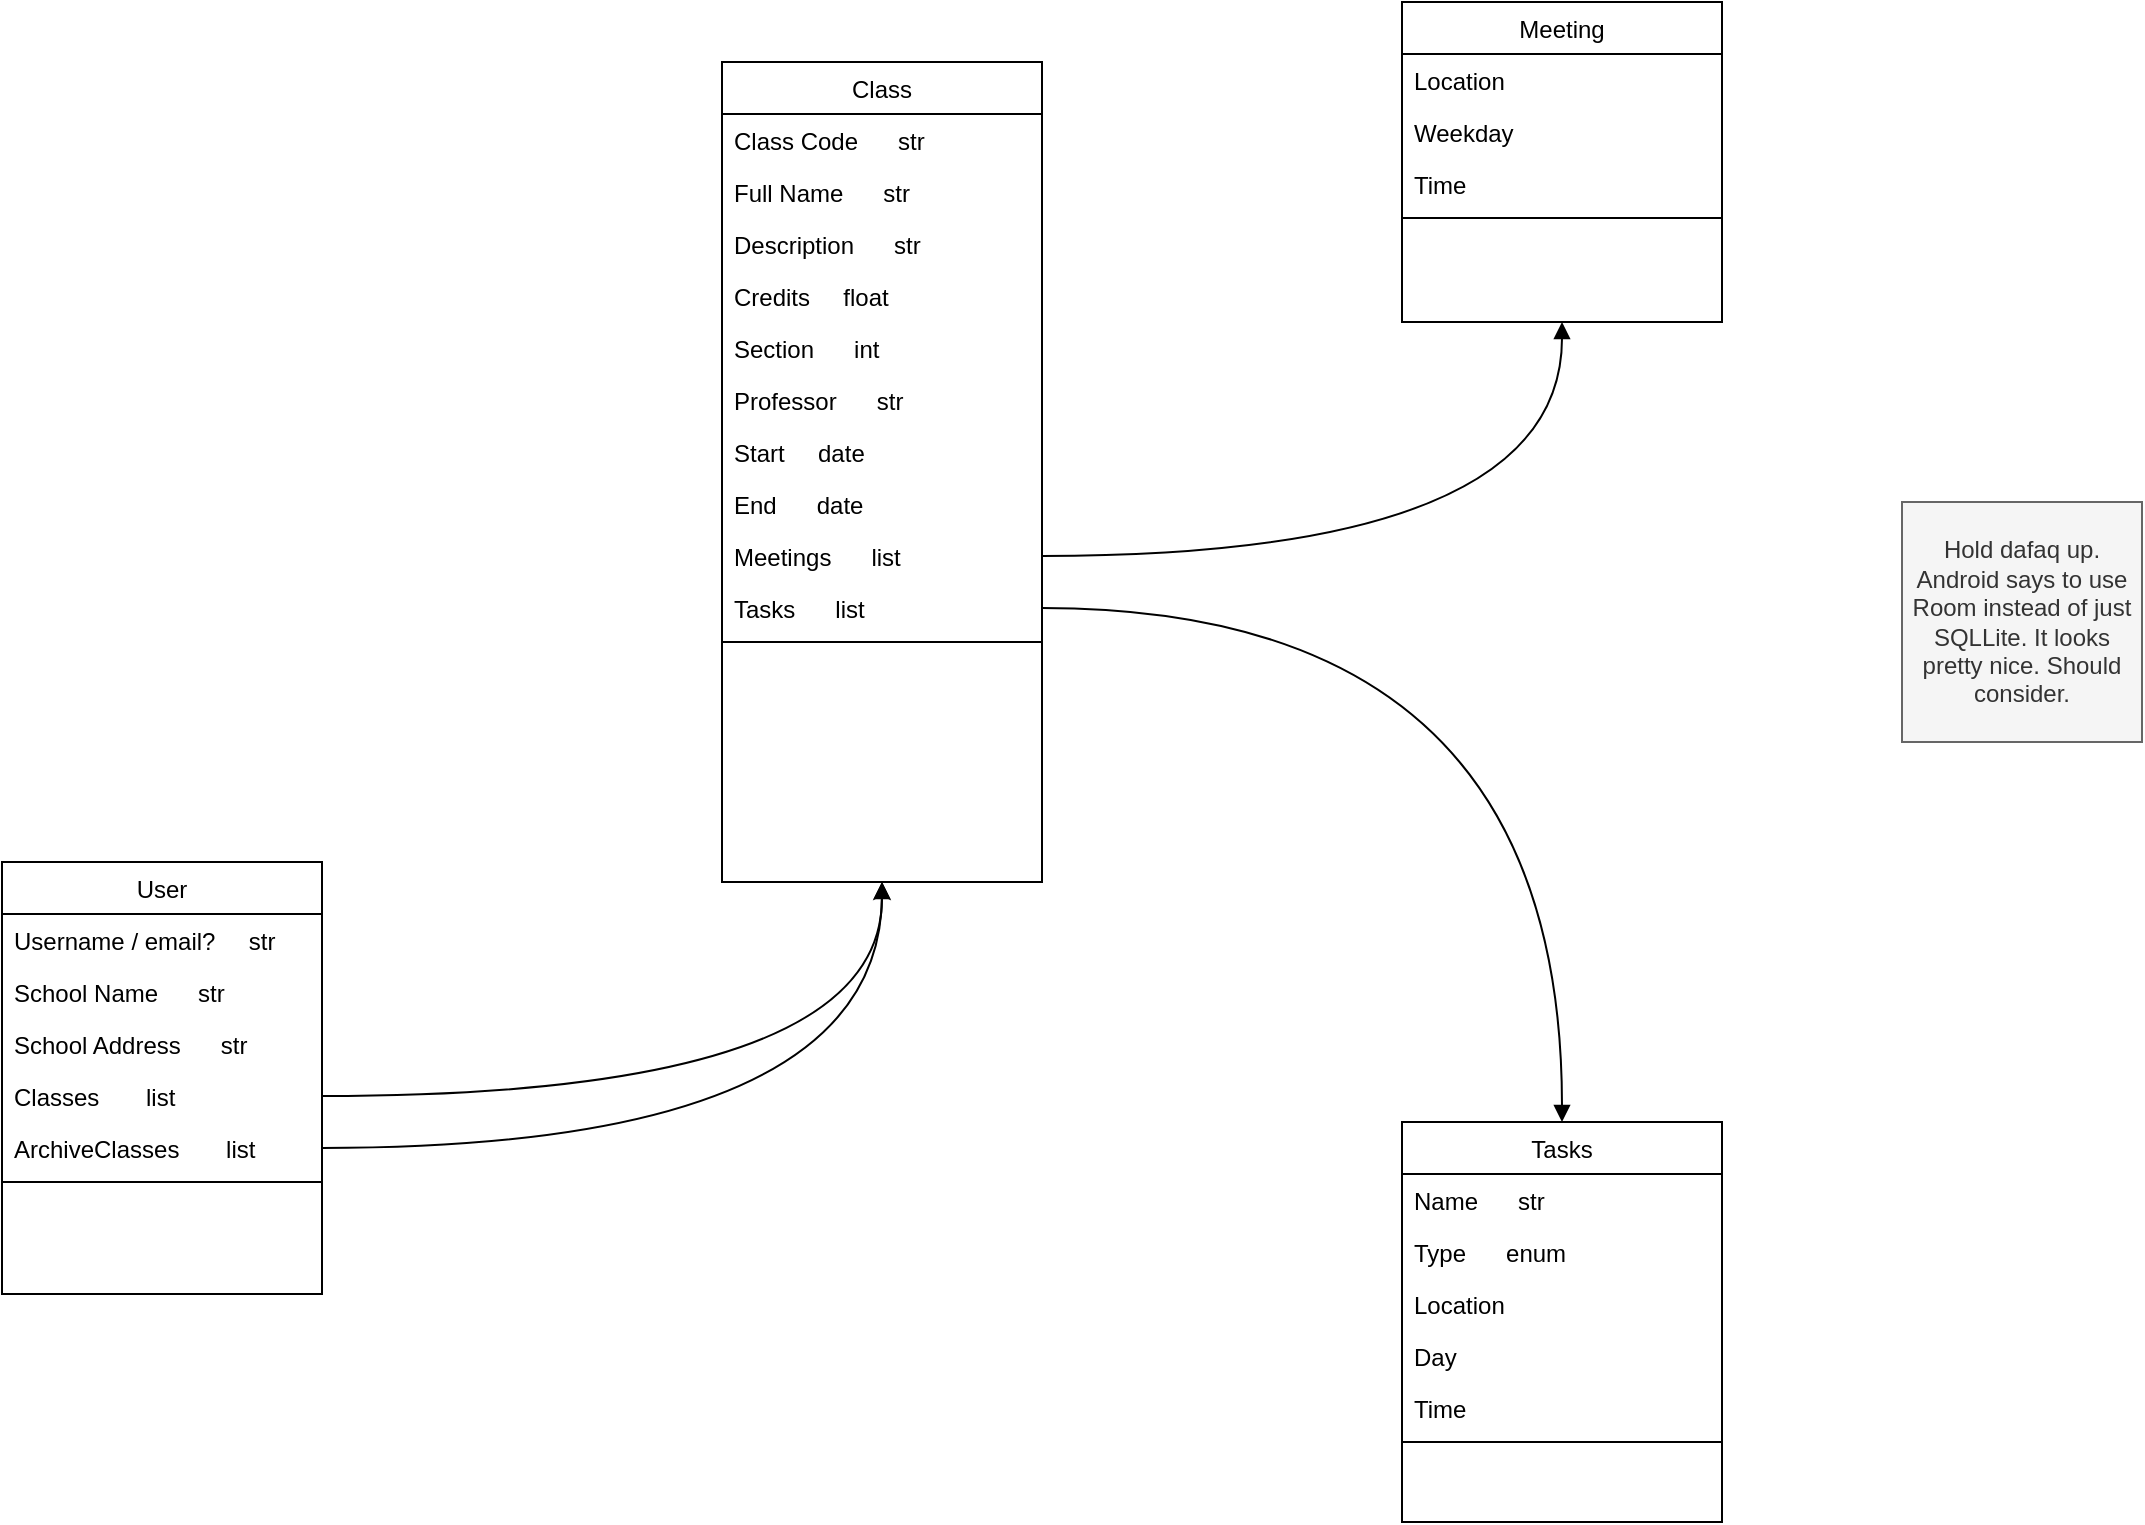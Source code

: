 <mxfile version="17.2.2" type="device"><diagram id="51RFBl5BX8jSnTpp-0j5" name="Class"><mxGraphModel dx="542" dy="825" grid="1" gridSize="10" guides="1" tooltips="1" connect="1" arrows="1" fold="1" page="1" pageScale="1" pageWidth="1600" pageHeight="900" math="0" shadow="0"><root><mxCell id="0"/><mxCell id="1" parent="0"/><mxCell id="RF48MEJknoBp37gOZkcG-55" style="edgeStyle=orthogonalEdgeStyle;rounded=0;orthogonalLoop=1;jettySize=auto;html=1;startArrow=none;startFill=0;endArrow=block;endFill=1;curved=1;" parent="1" source="RF48MEJknoBp37gOZkcG-40" target="RF48MEJknoBp37gOZkcG-14" edge="1"><mxGeometry relative="1" as="geometry"/></mxCell><mxCell id="RF48MEJknoBp37gOZkcG-7" value="Class" style="swimlane;fontStyle=0;align=center;verticalAlign=top;childLayout=stackLayout;horizontal=1;startSize=26;horizontalStack=0;resizeParent=1;resizeLast=0;collapsible=1;marginBottom=0;rounded=0;shadow=0;strokeWidth=1;" parent="1" vertex="1"><mxGeometry x="380" y="60" width="160" height="410" as="geometry"><mxRectangle x="130" y="380" width="160" height="26" as="alternateBounds"/></mxGeometry></mxCell><mxCell id="RF48MEJknoBp37gOZkcG-8" value="Class Code      str" style="text;align=left;verticalAlign=top;spacingLeft=4;spacingRight=4;overflow=hidden;rotatable=0;points=[[0,0.5],[1,0.5]];portConstraint=eastwest;" parent="RF48MEJknoBp37gOZkcG-7" vertex="1"><mxGeometry y="26" width="160" height="26" as="geometry"/></mxCell><mxCell id="RF48MEJknoBp37gOZkcG-9" value="Full Name      str" style="text;align=left;verticalAlign=top;spacingLeft=4;spacingRight=4;overflow=hidden;rotatable=0;points=[[0,0.5],[1,0.5]];portConstraint=eastwest;rounded=0;shadow=0;html=0;" parent="RF48MEJknoBp37gOZkcG-7" vertex="1"><mxGeometry y="52" width="160" height="26" as="geometry"/></mxCell><mxCell id="RF48MEJknoBp37gOZkcG-32" value="Description      str" style="text;align=left;verticalAlign=top;spacingLeft=4;spacingRight=4;overflow=hidden;rotatable=0;points=[[0,0.5],[1,0.5]];portConstraint=eastwest;rounded=0;shadow=0;html=0;" parent="RF48MEJknoBp37gOZkcG-7" vertex="1"><mxGeometry y="78" width="160" height="26" as="geometry"/></mxCell><mxCell id="mxMSForpnmncde7PFnli-4" value="Credits     float" style="text;align=left;verticalAlign=top;spacingLeft=4;spacingRight=4;overflow=hidden;rotatable=0;points=[[0,0.5],[1,0.5]];portConstraint=eastwest;rounded=0;shadow=0;html=0;" parent="RF48MEJknoBp37gOZkcG-7" vertex="1"><mxGeometry y="104" width="160" height="26" as="geometry"/></mxCell><mxCell id="mxMSForpnmncde7PFnli-5" value="Section      int" style="text;align=left;verticalAlign=top;spacingLeft=4;spacingRight=4;overflow=hidden;rotatable=0;points=[[0,0.5],[1,0.5]];portConstraint=eastwest;rounded=0;shadow=0;html=0;" parent="RF48MEJknoBp37gOZkcG-7" vertex="1"><mxGeometry y="130" width="160" height="26" as="geometry"/></mxCell><mxCell id="RF48MEJknoBp37gOZkcG-38" value="Professor      str" style="text;align=left;verticalAlign=top;spacingLeft=4;spacingRight=4;overflow=hidden;rotatable=0;points=[[0,0.5],[1,0.5]];portConstraint=eastwest;rounded=0;shadow=0;html=0;" parent="RF48MEJknoBp37gOZkcG-7" vertex="1"><mxGeometry y="156" width="160" height="26" as="geometry"/></mxCell><mxCell id="mxMSForpnmncde7PFnli-9" value="Start     date" style="text;align=left;verticalAlign=top;spacingLeft=4;spacingRight=4;overflow=hidden;rotatable=0;points=[[0,0.5],[1,0.5]];portConstraint=eastwest;rounded=0;shadow=0;html=0;" parent="RF48MEJknoBp37gOZkcG-7" vertex="1"><mxGeometry y="182" width="160" height="26" as="geometry"/></mxCell><mxCell id="mxMSForpnmncde7PFnli-10" value="End      date" style="text;align=left;verticalAlign=top;spacingLeft=4;spacingRight=4;overflow=hidden;rotatable=0;points=[[0,0.5],[1,0.5]];portConstraint=eastwest;rounded=0;shadow=0;html=0;" parent="RF48MEJknoBp37gOZkcG-7" vertex="1"><mxGeometry y="208" width="160" height="26" as="geometry"/></mxCell><mxCell id="RF48MEJknoBp37gOZkcG-40" value="Meetings      list" style="text;align=left;verticalAlign=top;spacingLeft=4;spacingRight=4;overflow=hidden;rotatable=0;points=[[0,0.5],[1,0.5]];portConstraint=eastwest;rounded=0;shadow=0;html=0;" parent="RF48MEJknoBp37gOZkcG-7" vertex="1"><mxGeometry y="234" width="160" height="26" as="geometry"/></mxCell><mxCell id="RF48MEJknoBp37gOZkcG-39" value="Tasks      list" style="text;align=left;verticalAlign=top;spacingLeft=4;spacingRight=4;overflow=hidden;rotatable=0;points=[[0,0.5],[1,0.5]];portConstraint=eastwest;rounded=0;shadow=0;html=0;" parent="RF48MEJknoBp37gOZkcG-7" vertex="1"><mxGeometry y="260" width="160" height="26" as="geometry"/></mxCell><mxCell id="RF48MEJknoBp37gOZkcG-10" value="" style="line;html=1;strokeWidth=1;align=left;verticalAlign=middle;spacingTop=-1;spacingLeft=3;spacingRight=3;rotatable=0;labelPosition=right;points=[];portConstraint=eastwest;" parent="RF48MEJknoBp37gOZkcG-7" vertex="1"><mxGeometry y="286" width="160" height="8" as="geometry"/></mxCell><mxCell id="RF48MEJknoBp37gOZkcG-14" value="Meeting" style="swimlane;fontStyle=0;align=center;verticalAlign=top;childLayout=stackLayout;horizontal=1;startSize=26;horizontalStack=0;resizeParent=1;resizeLast=0;collapsible=1;marginBottom=0;rounded=0;shadow=0;strokeWidth=1;" parent="1" vertex="1"><mxGeometry x="720" y="30" width="160" height="160" as="geometry"><mxRectangle x="340" y="380" width="170" height="26" as="alternateBounds"/></mxGeometry></mxCell><mxCell id="RF48MEJknoBp37gOZkcG-15" value="Location" style="text;align=left;verticalAlign=top;spacingLeft=4;spacingRight=4;overflow=hidden;rotatable=0;points=[[0,0.5],[1,0.5]];portConstraint=eastwest;" parent="RF48MEJknoBp37gOZkcG-14" vertex="1"><mxGeometry y="26" width="160" height="26" as="geometry"/></mxCell><mxCell id="RF48MEJknoBp37gOZkcG-45" value="Weekday" style="text;align=left;verticalAlign=top;spacingLeft=4;spacingRight=4;overflow=hidden;rotatable=0;points=[[0,0.5],[1,0.5]];portConstraint=eastwest;" parent="RF48MEJknoBp37gOZkcG-14" vertex="1"><mxGeometry y="52" width="160" height="26" as="geometry"/></mxCell><mxCell id="RF48MEJknoBp37gOZkcG-46" value="Time" style="text;align=left;verticalAlign=top;spacingLeft=4;spacingRight=4;overflow=hidden;rotatable=0;points=[[0,0.5],[1,0.5]];portConstraint=eastwest;" parent="RF48MEJknoBp37gOZkcG-14" vertex="1"><mxGeometry y="78" width="160" height="26" as="geometry"/></mxCell><mxCell id="RF48MEJknoBp37gOZkcG-16" value="" style="line;html=1;strokeWidth=1;align=left;verticalAlign=middle;spacingTop=-1;spacingLeft=3;spacingRight=3;rotatable=0;labelPosition=right;points=[];portConstraint=eastwest;" parent="RF48MEJknoBp37gOZkcG-14" vertex="1"><mxGeometry y="104" width="160" height="8" as="geometry"/></mxCell><mxCell id="RF48MEJknoBp37gOZkcG-62" style="edgeStyle=orthogonalEdgeStyle;rounded=0;orthogonalLoop=1;jettySize=auto;html=1;startArrow=none;startFill=0;endArrow=block;endFill=1;curved=1;" parent="1" source="RF48MEJknoBp37gOZkcG-22" target="RF48MEJknoBp37gOZkcG-7" edge="1"><mxGeometry relative="1" as="geometry"/></mxCell><mxCell id="RF48MEJknoBp37gOZkcG-63" style="edgeStyle=orthogonalEdgeStyle;rounded=0;orthogonalLoop=1;jettySize=auto;html=1;startArrow=none;startFill=0;endArrow=block;endFill=1;curved=1;" parent="1" source="RF48MEJknoBp37gOZkcG-39" target="RF48MEJknoBp37gOZkcG-48" edge="1"><mxGeometry relative="1" as="geometry"/></mxCell><mxCell id="RF48MEJknoBp37gOZkcG-18" value="User" style="swimlane;fontStyle=0;align=center;verticalAlign=top;childLayout=stackLayout;horizontal=1;startSize=26;horizontalStack=0;resizeParent=1;resizeLast=0;collapsible=1;marginBottom=0;rounded=0;shadow=0;strokeWidth=1;" parent="1" vertex="1"><mxGeometry x="20" y="460" width="160" height="216" as="geometry"><mxRectangle x="550" y="140" width="160" height="26" as="alternateBounds"/></mxGeometry></mxCell><mxCell id="RF48MEJknoBp37gOZkcG-19" value="Username / email?     str" style="text;align=left;verticalAlign=top;spacingLeft=4;spacingRight=4;overflow=hidden;rotatable=0;points=[[0,0.5],[1,0.5]];portConstraint=eastwest;" parent="RF48MEJknoBp37gOZkcG-18" vertex="1"><mxGeometry y="26" width="160" height="26" as="geometry"/></mxCell><mxCell id="RF48MEJknoBp37gOZkcG-21" value="School Name      str" style="text;align=left;verticalAlign=top;spacingLeft=4;spacingRight=4;overflow=hidden;rotatable=0;points=[[0,0.5],[1,0.5]];portConstraint=eastwest;rounded=0;shadow=0;html=0;" parent="RF48MEJknoBp37gOZkcG-18" vertex="1"><mxGeometry y="52" width="160" height="26" as="geometry"/></mxCell><mxCell id="mxMSForpnmncde7PFnli-3" value="School Address      str" style="text;align=left;verticalAlign=top;spacingLeft=4;spacingRight=4;overflow=hidden;rotatable=0;points=[[0,0.5],[1,0.5]];portConstraint=eastwest;rounded=0;shadow=0;html=0;" parent="RF48MEJknoBp37gOZkcG-18" vertex="1"><mxGeometry y="78" width="160" height="26" as="geometry"/></mxCell><mxCell id="RF48MEJknoBp37gOZkcG-22" value="Classes       list" style="text;align=left;verticalAlign=top;spacingLeft=4;spacingRight=4;overflow=hidden;rotatable=0;points=[[0,0.5],[1,0.5]];portConstraint=eastwest;rounded=0;shadow=0;html=0;" parent="RF48MEJknoBp37gOZkcG-18" vertex="1"><mxGeometry y="104" width="160" height="26" as="geometry"/></mxCell><mxCell id="mxMSForpnmncde7PFnli-7" value="ArchiveClasses       list" style="text;align=left;verticalAlign=top;spacingLeft=4;spacingRight=4;overflow=hidden;rotatable=0;points=[[0,0.5],[1,0.5]];portConstraint=eastwest;rounded=0;shadow=0;html=0;" parent="RF48MEJknoBp37gOZkcG-18" vertex="1"><mxGeometry y="130" width="160" height="26" as="geometry"/></mxCell><mxCell id="RF48MEJknoBp37gOZkcG-24" value="" style="line;html=1;strokeWidth=1;align=left;verticalAlign=middle;spacingTop=-1;spacingLeft=3;spacingRight=3;rotatable=0;labelPosition=right;points=[];portConstraint=eastwest;" parent="RF48MEJknoBp37gOZkcG-18" vertex="1"><mxGeometry y="156" width="160" height="8" as="geometry"/></mxCell><mxCell id="RF48MEJknoBp37gOZkcG-48" value="Tasks" style="swimlane;fontStyle=0;align=center;verticalAlign=top;childLayout=stackLayout;horizontal=1;startSize=26;horizontalStack=0;resizeParent=1;resizeLast=0;collapsible=1;marginBottom=0;rounded=0;shadow=0;strokeWidth=1;" parent="1" vertex="1"><mxGeometry x="720" y="590" width="160" height="200" as="geometry"><mxRectangle x="340" y="380" width="170" height="26" as="alternateBounds"/></mxGeometry></mxCell><mxCell id="RF48MEJknoBp37gOZkcG-53" value="Name      str" style="text;align=left;verticalAlign=top;spacingLeft=4;spacingRight=4;overflow=hidden;rotatable=0;points=[[0,0.5],[1,0.5]];portConstraint=eastwest;" parent="RF48MEJknoBp37gOZkcG-48" vertex="1"><mxGeometry y="26" width="160" height="26" as="geometry"/></mxCell><mxCell id="RF48MEJknoBp37gOZkcG-54" value="Type      enum" style="text;align=left;verticalAlign=top;spacingLeft=4;spacingRight=4;overflow=hidden;rotatable=0;points=[[0,0.5],[1,0.5]];portConstraint=eastwest;" parent="RF48MEJknoBp37gOZkcG-48" vertex="1"><mxGeometry y="52" width="160" height="26" as="geometry"/></mxCell><mxCell id="RF48MEJknoBp37gOZkcG-49" value="Location" style="text;align=left;verticalAlign=top;spacingLeft=4;spacingRight=4;overflow=hidden;rotatable=0;points=[[0,0.5],[1,0.5]];portConstraint=eastwest;" parent="RF48MEJknoBp37gOZkcG-48" vertex="1"><mxGeometry y="78" width="160" height="26" as="geometry"/></mxCell><mxCell id="RF48MEJknoBp37gOZkcG-50" value="Day" style="text;align=left;verticalAlign=top;spacingLeft=4;spacingRight=4;overflow=hidden;rotatable=0;points=[[0,0.5],[1,0.5]];portConstraint=eastwest;" parent="RF48MEJknoBp37gOZkcG-48" vertex="1"><mxGeometry y="104" width="160" height="26" as="geometry"/></mxCell><mxCell id="RF48MEJknoBp37gOZkcG-51" value="Time" style="text;align=left;verticalAlign=top;spacingLeft=4;spacingRight=4;overflow=hidden;rotatable=0;points=[[0,0.5],[1,0.5]];portConstraint=eastwest;" parent="RF48MEJknoBp37gOZkcG-48" vertex="1"><mxGeometry y="130" width="160" height="26" as="geometry"/></mxCell><mxCell id="RF48MEJknoBp37gOZkcG-52" value="" style="line;html=1;strokeWidth=1;align=left;verticalAlign=middle;spacingTop=-1;spacingLeft=3;spacingRight=3;rotatable=0;labelPosition=right;points=[];portConstraint=eastwest;" parent="RF48MEJknoBp37gOZkcG-48" vertex="1"><mxGeometry y="156" width="160" height="8" as="geometry"/></mxCell><mxCell id="mxMSForpnmncde7PFnli-8" style="edgeStyle=orthogonalEdgeStyle;curved=1;orthogonalLoop=1;jettySize=auto;html=1;" parent="1" source="mxMSForpnmncde7PFnli-7" target="RF48MEJknoBp37gOZkcG-7" edge="1"><mxGeometry relative="1" as="geometry"/></mxCell><mxCell id="mxMSForpnmncde7PFnli-11" value="Hold dafaq up. Android says to use Room instead of just SQLLite. It looks pretty nice. Should consider." style="whiteSpace=wrap;html=1;aspect=fixed;fillColor=#f5f5f5;fontColor=#333333;strokeColor=#666666;" parent="1" vertex="1"><mxGeometry x="970" y="280" width="120" height="120" as="geometry"/></mxCell></root></mxGraphModel></diagram></mxfile>